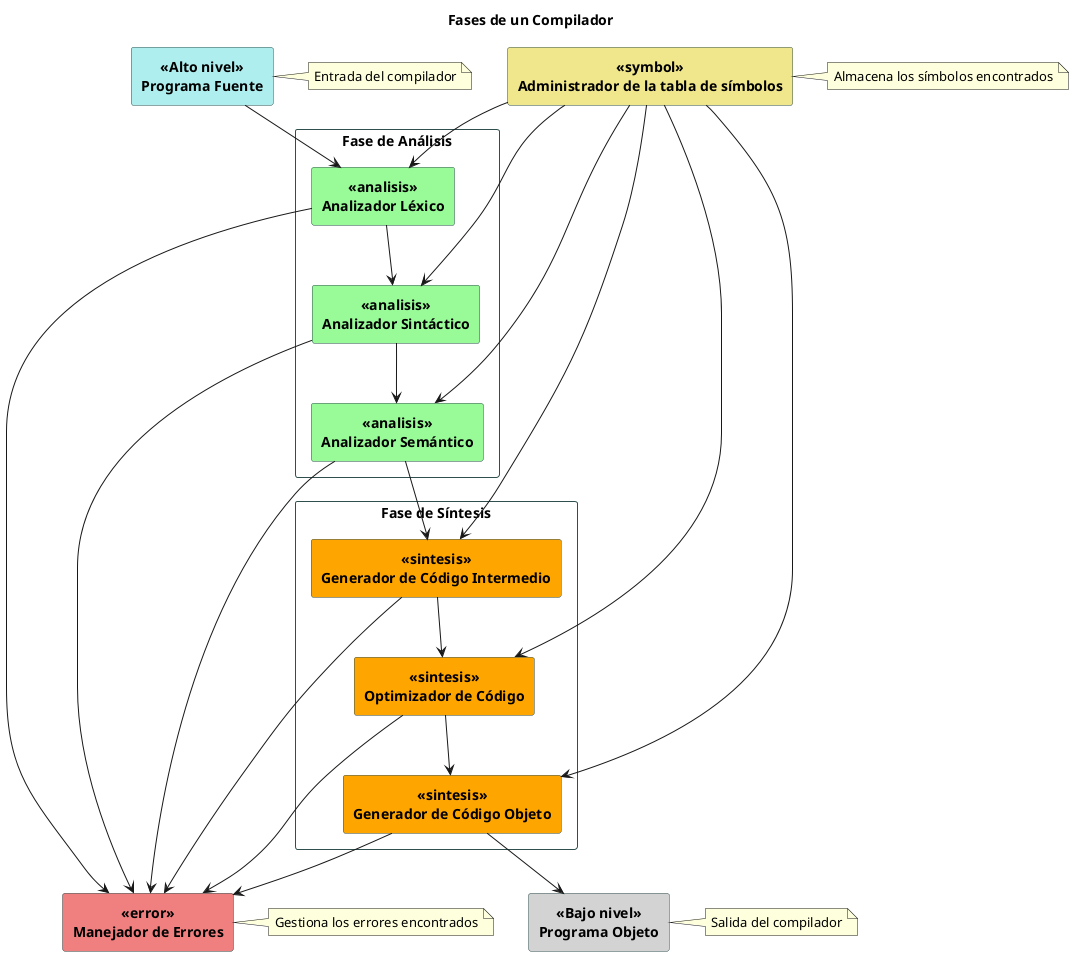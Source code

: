 @startuml FasesCompilador

title Fases de un Compilador

skinparam rectangle {
    BorderColor DarkSlateGray
    BorderWidth 2
    FontName Arial
    FontSize 14
    FontStyle Bold
    BackgroundColor<<Alto nivel>> PaleTurquoise
    BackgroundColor<<analisis>> PaleGreen
    BackgroundColor<<sintesis>> Orange
    BackgroundColor<<error>> LightCoral
    BackgroundColor<<symbol>> Khaki
    BackgroundColor<<Bajo nivel>> LightGray
}

rectangle "Programa Fuente" as fuente <<Alto nivel>>

rectangle "Administrador de la tabla de símbolos" as tabla <<symbol>>

together {
    rectangle  "Fase de Análisis"  {
    rectangle "Analizador Léxico" as lexico <<analisis>>
    rectangle "Analizador Sintáctico" as sintactico <<analisis>>
    rectangle "Analizador Semántico" as semantico <<analisis>>
    } 
    rectangle  "Fase de Síntesis"  {
    rectangle "Generador de Código Intermedio" as intermedio <<sintesis>>
    rectangle "Optimizador de Código" as optimizador <<sintesis>>
    rectangle "Generador de Código Objeto" as objeto <<sintesis>>
    } 
}

rectangle "Manejador de Errores" as errores <<error>>

rectangle "Programa Objeto" as objeto_final <<Bajo nivel>>

fuente --> lexico
lexico --> sintactico
sintactico --> semantico
semantico --> intermedio
intermedio --> optimizador
optimizador --> objeto

lexico --> errores
sintactico --> errores
semantico --> errores
intermedio --> errores
optimizador --> errores
objeto --> errores

tabla --> lexico
tabla --> sintactico
tabla --> semantico
tabla --> intermedio
tabla --> optimizador
tabla --> objeto

objeto --> objeto_final

note right of fuente: Entrada del compilador
note right of tabla: Almacena los símbolos encontrados
note right of errores: Gestiona los errores encontrados
note right of objeto_final: Salida del compilador

@enduml